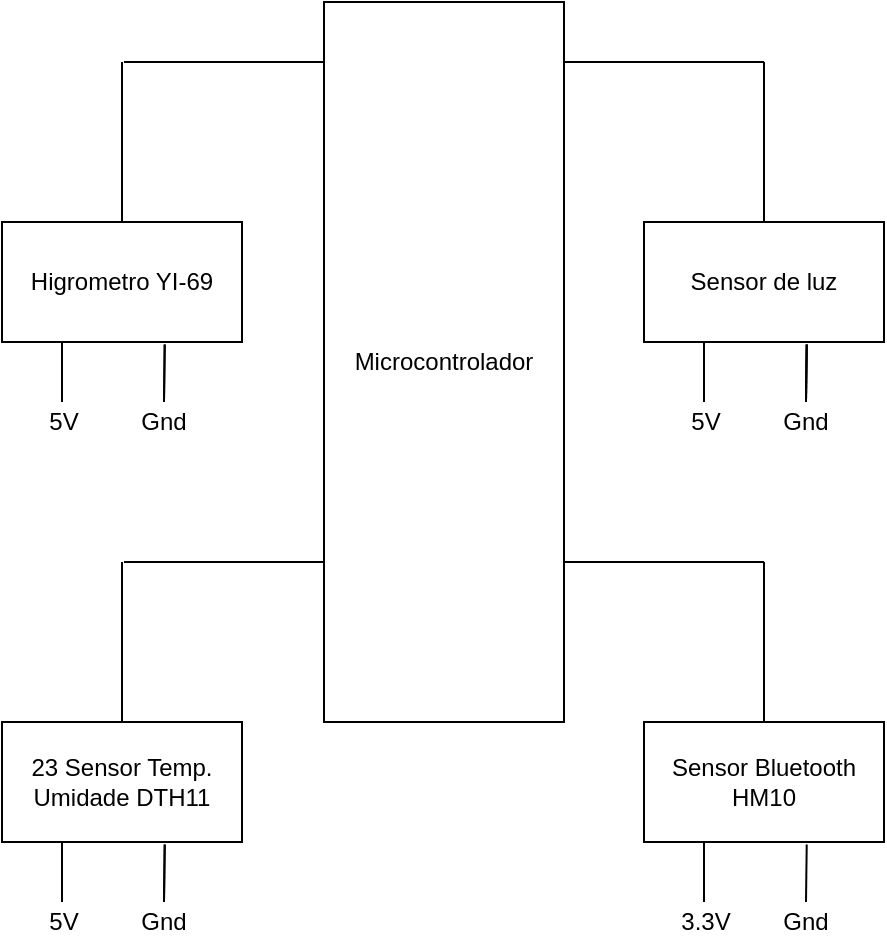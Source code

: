 <mxfile version="13.0.3" type="github"><diagram id="pDk02SjvNZOz9e-YFqkI" name="Page-1"><mxGraphModel dx="1038" dy="580" grid="1" gridSize="10" guides="1" tooltips="1" connect="1" arrows="1" fold="1" page="1" pageScale="1" pageWidth="827" pageHeight="1169" math="0" shadow="0"><root><mxCell id="0"/><mxCell id="1" parent="0"/><mxCell id="uREBYC2HvPwPoA6VOSSJ-1" value="Higrometro YI-69" style="rounded=0;whiteSpace=wrap;html=1;" parent="1" vertex="1"><mxGeometry x="199" y="150" width="120" height="60" as="geometry"/></mxCell><mxCell id="ucow_m_218ghgiauIUNs-1" value="" style="rounded=0;whiteSpace=wrap;html=1;" parent="1" vertex="1"><mxGeometry x="520" y="150" width="120" height="60" as="geometry"/></mxCell><mxCell id="ucow_m_218ghgiauIUNs-2" value="" style="rounded=0;whiteSpace=wrap;html=1;" parent="1" vertex="1"><mxGeometry x="199" y="400" width="120" height="60" as="geometry"/></mxCell><mxCell id="ucow_m_218ghgiauIUNs-3" value="Sensor Bluetooth HM10" style="rounded=0;whiteSpace=wrap;html=1;" parent="1" vertex="1"><mxGeometry x="520" y="400" width="120" height="60" as="geometry"/></mxCell><mxCell id="ucow_m_218ghgiauIUNs-4" value="" style="endArrow=none;html=1;entryX=0.25;entryY=1;entryDx=0;entryDy=0;" parent="1" target="uREBYC2HvPwPoA6VOSSJ-1" edge="1"><mxGeometry width="50" height="50" relative="1" as="geometry"><mxPoint x="229" y="240" as="sourcePoint"/><mxPoint x="330" y="290" as="targetPoint"/></mxGeometry></mxCell><mxCell id="ucow_m_218ghgiauIUNs-6" value="" style="endArrow=none;html=1;entryX=0.678;entryY=1.02;entryDx=0;entryDy=0;entryPerimeter=0;" parent="1" target="uREBYC2HvPwPoA6VOSSJ-1" edge="1"><mxGeometry width="50" height="50" relative="1" as="geometry"><mxPoint x="280" y="240" as="sourcePoint"/><mxPoint x="330" y="290" as="targetPoint"/></mxGeometry></mxCell><mxCell id="ucow_m_218ghgiauIUNs-8" value="" style="endArrow=none;html=1;entryX=0.25;entryY=1;entryDx=0;entryDy=0;" parent="1" edge="1"><mxGeometry width="50" height="50" relative="1" as="geometry"><mxPoint x="229" y="490" as="sourcePoint"/><mxPoint x="229" y="460" as="targetPoint"/></mxGeometry></mxCell><mxCell id="ucow_m_218ghgiauIUNs-9" value="" style="endArrow=none;html=1;entryX=0.678;entryY=1.02;entryDx=0;entryDy=0;entryPerimeter=0;" parent="1" edge="1"><mxGeometry width="50" height="50" relative="1" as="geometry"><mxPoint x="280" y="490" as="sourcePoint"/><mxPoint x="280.36" y="461.2" as="targetPoint"/></mxGeometry></mxCell><mxCell id="ucow_m_218ghgiauIUNs-11" value="" style="endArrow=none;html=1;entryX=0.25;entryY=1;entryDx=0;entryDy=0;" parent="1" edge="1"><mxGeometry width="50" height="50" relative="1" as="geometry"><mxPoint x="550" y="240" as="sourcePoint"/><mxPoint x="550" y="210" as="targetPoint"/></mxGeometry></mxCell><mxCell id="ucow_m_218ghgiauIUNs-12" value="" style="endArrow=none;html=1;entryX=0.678;entryY=1.02;entryDx=0;entryDy=0;entryPerimeter=0;" parent="1" edge="1"><mxGeometry width="50" height="50" relative="1" as="geometry"><mxPoint x="601" y="240" as="sourcePoint"/><mxPoint x="601.36" y="211.2" as="targetPoint"/></mxGeometry></mxCell><mxCell id="ucow_m_218ghgiauIUNs-14" value="" style="endArrow=none;html=1;entryX=0.25;entryY=1;entryDx=0;entryDy=0;" parent="1" edge="1"><mxGeometry width="50" height="50" relative="1" as="geometry"><mxPoint x="550" y="490" as="sourcePoint"/><mxPoint x="550" y="460" as="targetPoint"/></mxGeometry></mxCell><mxCell id="ucow_m_218ghgiauIUNs-15" value="" style="endArrow=none;html=1;entryX=0.678;entryY=1.02;entryDx=0;entryDy=0;entryPerimeter=0;" parent="1" edge="1"><mxGeometry width="50" height="50" relative="1" as="geometry"><mxPoint x="601" y="490" as="sourcePoint"/><mxPoint x="601.36" y="461.2" as="targetPoint"/></mxGeometry></mxCell><mxCell id="ucow_m_218ghgiauIUNs-17" value="5V" style="text;html=1;strokeColor=none;fillColor=none;align=center;verticalAlign=middle;whiteSpace=wrap;rounded=0;" parent="1" vertex="1"><mxGeometry x="210" y="240" width="40" height="20" as="geometry"/></mxCell><mxCell id="ucow_m_218ghgiauIUNs-18" value="Gnd" style="text;html=1;strokeColor=none;fillColor=none;align=center;verticalAlign=middle;whiteSpace=wrap;rounded=0;" parent="1" vertex="1"><mxGeometry x="260" y="240" width="40" height="20" as="geometry"/></mxCell><mxCell id="ucow_m_218ghgiauIUNs-19" value="23 Sensor Temp. Umidade DTH11" style="rounded=0;whiteSpace=wrap;html=1;" parent="1" vertex="1"><mxGeometry x="199" y="400" width="120" height="60" as="geometry"/></mxCell><mxCell id="ucow_m_218ghgiauIUNs-20" value="" style="endArrow=none;html=1;entryX=0.25;entryY=1;entryDx=0;entryDy=0;" parent="1" target="ucow_m_218ghgiauIUNs-19" edge="1"><mxGeometry width="50" height="50" relative="1" as="geometry"><mxPoint x="229" y="490" as="sourcePoint"/><mxPoint x="330" y="540" as="targetPoint"/></mxGeometry></mxCell><mxCell id="ucow_m_218ghgiauIUNs-21" value="" style="endArrow=none;html=1;entryX=0.678;entryY=1.02;entryDx=0;entryDy=0;entryPerimeter=0;" parent="1" target="ucow_m_218ghgiauIUNs-19" edge="1"><mxGeometry width="50" height="50" relative="1" as="geometry"><mxPoint x="280" y="490" as="sourcePoint"/><mxPoint x="330" y="540" as="targetPoint"/></mxGeometry></mxCell><mxCell id="ucow_m_218ghgiauIUNs-22" value="5V" style="text;html=1;strokeColor=none;fillColor=none;align=center;verticalAlign=middle;whiteSpace=wrap;rounded=0;" parent="1" vertex="1"><mxGeometry x="210" y="490" width="40" height="20" as="geometry"/></mxCell><mxCell id="ucow_m_218ghgiauIUNs-23" value="Gnd" style="text;html=1;strokeColor=none;fillColor=none;align=center;verticalAlign=middle;whiteSpace=wrap;rounded=0;" parent="1" vertex="1"><mxGeometry x="260" y="490" width="40" height="20" as="geometry"/></mxCell><mxCell id="ucow_m_218ghgiauIUNs-24" value="Sensor de luz" style="rounded=0;whiteSpace=wrap;html=1;" parent="1" vertex="1"><mxGeometry x="520" y="150" width="120" height="60" as="geometry"/></mxCell><mxCell id="ucow_m_218ghgiauIUNs-25" value="" style="endArrow=none;html=1;entryX=0.25;entryY=1;entryDx=0;entryDy=0;" parent="1" target="ucow_m_218ghgiauIUNs-24" edge="1"><mxGeometry width="50" height="50" relative="1" as="geometry"><mxPoint x="550" y="240" as="sourcePoint"/><mxPoint x="651" y="290" as="targetPoint"/></mxGeometry></mxCell><mxCell id="ucow_m_218ghgiauIUNs-26" value="" style="endArrow=none;html=1;entryX=0.678;entryY=1.02;entryDx=0;entryDy=0;entryPerimeter=0;" parent="1" target="ucow_m_218ghgiauIUNs-24" edge="1"><mxGeometry width="50" height="50" relative="1" as="geometry"><mxPoint x="601" y="240" as="sourcePoint"/><mxPoint x="651" y="290" as="targetPoint"/></mxGeometry></mxCell><mxCell id="ucow_m_218ghgiauIUNs-27" value="5V" style="text;html=1;strokeColor=none;fillColor=none;align=center;verticalAlign=middle;whiteSpace=wrap;rounded=0;" parent="1" vertex="1"><mxGeometry x="531" y="240" width="40" height="20" as="geometry"/></mxCell><mxCell id="ucow_m_218ghgiauIUNs-28" value="Gnd" style="text;html=1;strokeColor=none;fillColor=none;align=center;verticalAlign=middle;whiteSpace=wrap;rounded=0;" parent="1" vertex="1"><mxGeometry x="581" y="240" width="40" height="20" as="geometry"/></mxCell><mxCell id="ucow_m_218ghgiauIUNs-32" value="3.3V" style="text;html=1;strokeColor=none;fillColor=none;align=center;verticalAlign=middle;whiteSpace=wrap;rounded=0;" parent="1" vertex="1"><mxGeometry x="531" y="490" width="40" height="20" as="geometry"/></mxCell><mxCell id="ucow_m_218ghgiauIUNs-33" value="Gnd" style="text;html=1;strokeColor=none;fillColor=none;align=center;verticalAlign=middle;whiteSpace=wrap;rounded=0;" parent="1" vertex="1"><mxGeometry x="581" y="490" width="40" height="20" as="geometry"/></mxCell><mxCell id="ucow_m_218ghgiauIUNs-34" value="" style="endArrow=none;html=1;" parent="1" source="ucow_m_218ghgiauIUNs-19" edge="1"><mxGeometry width="50" height="50" relative="1" as="geometry"><mxPoint x="259" y="398" as="sourcePoint"/><mxPoint x="259" y="320" as="targetPoint"/></mxGeometry></mxCell><mxCell id="ucow_m_218ghgiauIUNs-35" value="" style="endArrow=none;html=1;exitX=0.5;exitY=0;exitDx=0;exitDy=0;" parent="1" edge="1"><mxGeometry width="50" height="50" relative="1" as="geometry"><mxPoint x="580" y="400" as="sourcePoint"/><mxPoint x="580" y="320" as="targetPoint"/></mxGeometry></mxCell><mxCell id="ucow_m_218ghgiauIUNs-37" value="" style="endArrow=none;html=1;entryX=0.25;entryY=1;entryDx=0;entryDy=0;" parent="1" edge="1"><mxGeometry width="50" height="50" relative="1" as="geometry"><mxPoint x="229" y="240" as="sourcePoint"/><mxPoint x="229" y="210" as="targetPoint"/></mxGeometry></mxCell><mxCell id="ucow_m_218ghgiauIUNs-38" value="" style="endArrow=none;html=1;entryX=0.678;entryY=1.02;entryDx=0;entryDy=0;entryPerimeter=0;" parent="1" edge="1"><mxGeometry width="50" height="50" relative="1" as="geometry"><mxPoint x="280" y="240" as="sourcePoint"/><mxPoint x="280.36" y="211.2" as="targetPoint"/></mxGeometry></mxCell><mxCell id="ucow_m_218ghgiauIUNs-44" value="" style="endArrow=none;html=1;exitX=0.5;exitY=0;exitDx=0;exitDy=0;" parent="1" edge="1"><mxGeometry width="50" height="50" relative="1" as="geometry"><mxPoint x="259" y="150" as="sourcePoint"/><mxPoint x="259" y="70" as="targetPoint"/></mxGeometry></mxCell><mxCell id="ucow_m_218ghgiauIUNs-46" value="" style="endArrow=none;html=1;entryX=0.25;entryY=1;entryDx=0;entryDy=0;" parent="1" edge="1"><mxGeometry width="50" height="50" relative="1" as="geometry"><mxPoint x="550" y="240" as="sourcePoint"/><mxPoint x="550" y="210" as="targetPoint"/></mxGeometry></mxCell><mxCell id="ucow_m_218ghgiauIUNs-47" value="" style="endArrow=none;html=1;entryX=0.678;entryY=1.02;entryDx=0;entryDy=0;entryPerimeter=0;" parent="1" edge="1"><mxGeometry width="50" height="50" relative="1" as="geometry"><mxPoint x="601" y="240" as="sourcePoint"/><mxPoint x="601.36" y="211.2" as="targetPoint"/></mxGeometry></mxCell><mxCell id="ucow_m_218ghgiauIUNs-53" value="" style="endArrow=none;html=1;exitX=0.5;exitY=0;exitDx=0;exitDy=0;" parent="1" edge="1"><mxGeometry width="50" height="50" relative="1" as="geometry"><mxPoint x="580" y="150" as="sourcePoint"/><mxPoint x="580" y="70" as="targetPoint"/></mxGeometry></mxCell><mxCell id="ucow_m_218ghgiauIUNs-54" value="" style="endArrow=none;html=1;" parent="1" edge="1"><mxGeometry width="50" height="50" relative="1" as="geometry"><mxPoint x="260" y="320" as="sourcePoint"/><mxPoint x="360" y="320" as="targetPoint"/></mxGeometry></mxCell><mxCell id="ucow_m_218ghgiauIUNs-56" value="" style="endArrow=none;html=1;" parent="1" edge="1"><mxGeometry width="50" height="50" relative="1" as="geometry"><mxPoint x="580" y="320" as="sourcePoint"/><mxPoint x="480" y="320" as="targetPoint"/></mxGeometry></mxCell><mxCell id="ucow_m_218ghgiauIUNs-57" value="" style="endArrow=none;html=1;" parent="1" edge="1"><mxGeometry width="50" height="50" relative="1" as="geometry"><mxPoint x="260" y="70" as="sourcePoint"/><mxPoint x="360" y="70" as="targetPoint"/></mxGeometry></mxCell><mxCell id="ucow_m_218ghgiauIUNs-58" value="" style="endArrow=none;html=1;" parent="1" edge="1"><mxGeometry width="50" height="50" relative="1" as="geometry"><mxPoint x="580" y="70" as="sourcePoint"/><mxPoint x="480" y="70" as="targetPoint"/></mxGeometry></mxCell><mxCell id="ucow_m_218ghgiauIUNs-59" value="Microcontrolador" style="rounded=0;whiteSpace=wrap;html=1;" parent="1" vertex="1"><mxGeometry x="360" y="40" width="120" height="360" as="geometry"/></mxCell></root></mxGraphModel></diagram></mxfile>
